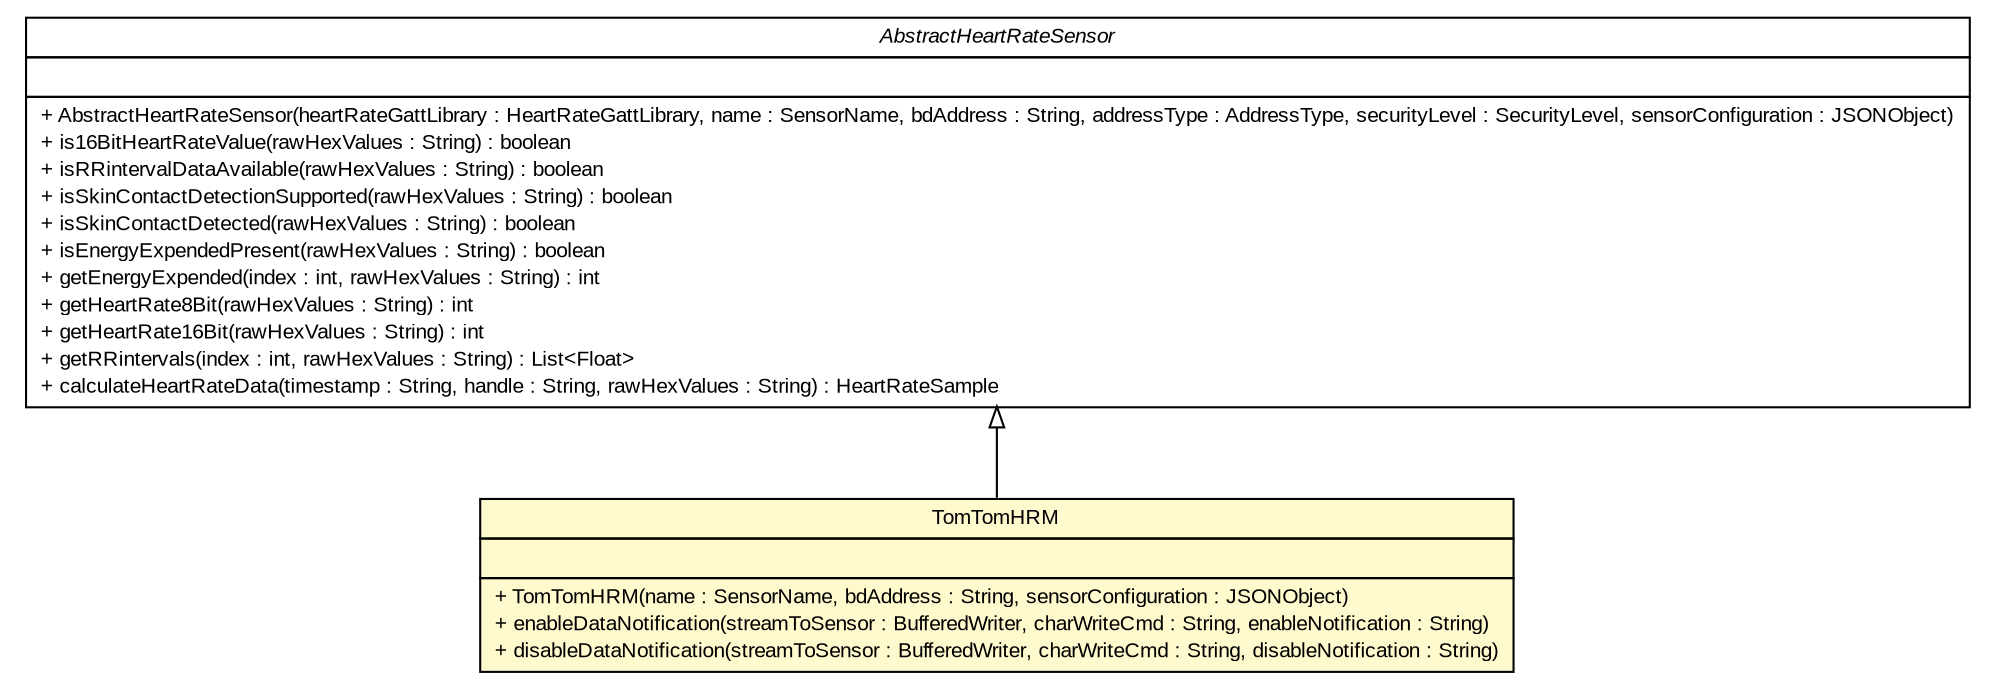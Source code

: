 #!/usr/local/bin/dot
#
# Class diagram 
# Generated by UMLGraph version R5_6 (http://www.umlgraph.org/)
#

digraph G {
	edge [fontname="arial",fontsize=10,labelfontname="arial",labelfontsize=10];
	node [fontname="arial",fontsize=10,shape=plaintext];
	nodesep=0.25;
	ranksep=0.5;
	// de.fhg.fit.biomos.sensorplatform.sensor.TomTomHRM
	c5638 [label=<<table title="de.fhg.fit.biomos.sensorplatform.sensor.TomTomHRM" border="0" cellborder="1" cellspacing="0" cellpadding="2" port="p" bgcolor="lemonChiffon" href="./TomTomHRM.html">
		<tr><td><table border="0" cellspacing="0" cellpadding="1">
<tr><td align="center" balign="center"> TomTomHRM </td></tr>
		</table></td></tr>
		<tr><td><table border="0" cellspacing="0" cellpadding="1">
<tr><td align="left" balign="left">  </td></tr>
		</table></td></tr>
		<tr><td><table border="0" cellspacing="0" cellpadding="1">
<tr><td align="left" balign="left"> + TomTomHRM(name : SensorName, bdAddress : String, sensorConfiguration : JSONObject) </td></tr>
<tr><td align="left" balign="left"> + enableDataNotification(streamToSensor : BufferedWriter, charWriteCmd : String, enableNotification : String) </td></tr>
<tr><td align="left" balign="left"> + disableDataNotification(streamToSensor : BufferedWriter, charWriteCmd : String, disableNotification : String) </td></tr>
		</table></td></tr>
		</table>>, URL="./TomTomHRM.html", fontname="arial", fontcolor="black", fontsize=10.0];
	// de.fhg.fit.biomos.sensorplatform.sensor.AbstractHeartRateSensor
	c5646 [label=<<table title="de.fhg.fit.biomos.sensorplatform.sensor.AbstractHeartRateSensor" border="0" cellborder="1" cellspacing="0" cellpadding="2" port="p" href="./AbstractHeartRateSensor.html">
		<tr><td><table border="0" cellspacing="0" cellpadding="1">
<tr><td align="center" balign="center"><font face="arial italic"> AbstractHeartRateSensor </font></td></tr>
		</table></td></tr>
		<tr><td><table border="0" cellspacing="0" cellpadding="1">
<tr><td align="left" balign="left">  </td></tr>
		</table></td></tr>
		<tr><td><table border="0" cellspacing="0" cellpadding="1">
<tr><td align="left" balign="left"> + AbstractHeartRateSensor(heartRateGattLibrary : HeartRateGattLibrary, name : SensorName, bdAddress : String, addressType : AddressType, securityLevel : SecurityLevel, sensorConfiguration : JSONObject) </td></tr>
<tr><td align="left" balign="left"> + is16BitHeartRateValue(rawHexValues : String) : boolean </td></tr>
<tr><td align="left" balign="left"> + isRRintervalDataAvailable(rawHexValues : String) : boolean </td></tr>
<tr><td align="left" balign="left"> + isSkinContactDetectionSupported(rawHexValues : String) : boolean </td></tr>
<tr><td align="left" balign="left"> + isSkinContactDetected(rawHexValues : String) : boolean </td></tr>
<tr><td align="left" balign="left"> + isEnergyExpendedPresent(rawHexValues : String) : boolean </td></tr>
<tr><td align="left" balign="left"> + getEnergyExpended(index : int, rawHexValues : String) : int </td></tr>
<tr><td align="left" balign="left"> + getHeartRate8Bit(rawHexValues : String) : int </td></tr>
<tr><td align="left" balign="left"> + getHeartRate16Bit(rawHexValues : String) : int </td></tr>
<tr><td align="left" balign="left"> + getRRintervals(index : int, rawHexValues : String) : List&lt;Float&gt; </td></tr>
<tr><td align="left" balign="left"> + calculateHeartRateData(timestamp : String, handle : String, rawHexValues : String) : HeartRateSample </td></tr>
		</table></td></tr>
		</table>>, URL="./AbstractHeartRateSensor.html", fontname="arial", fontcolor="black", fontsize=10.0];
	//de.fhg.fit.biomos.sensorplatform.sensor.TomTomHRM extends de.fhg.fit.biomos.sensorplatform.sensor.AbstractHeartRateSensor
	c5646:p -> c5638:p [dir=back,arrowtail=empty];
}

